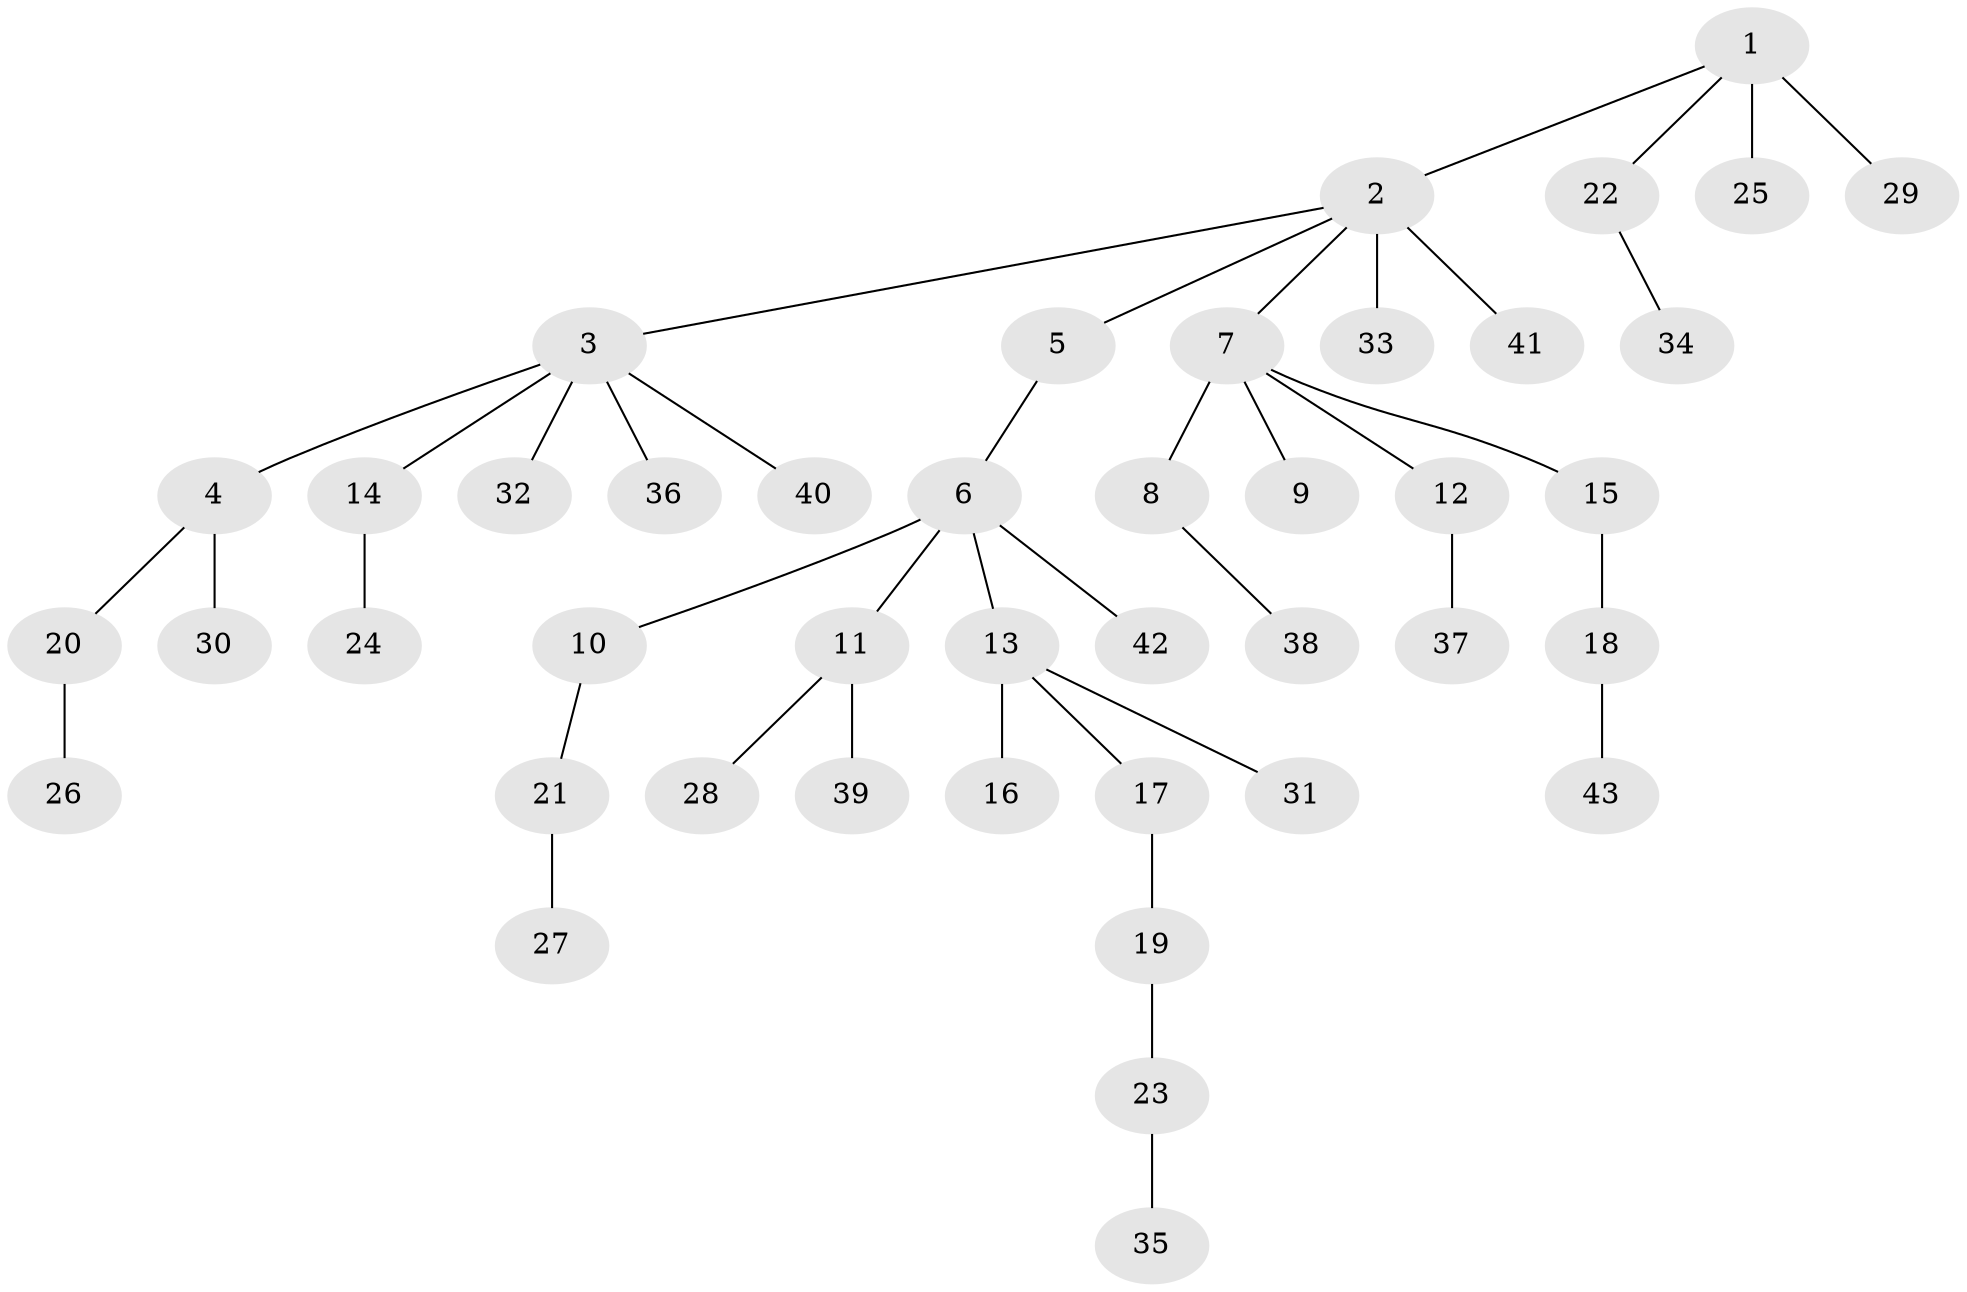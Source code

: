 // original degree distribution, {4: 0.04878048780487805, 6: 0.036585365853658534, 7: 0.012195121951219513, 3: 0.13414634146341464, 8: 0.012195121951219513, 2: 0.21951219512195122, 1: 0.5365853658536586}
// Generated by graph-tools (version 1.1) at 2025/37/03/09/25 02:37:03]
// undirected, 43 vertices, 42 edges
graph export_dot {
graph [start="1"]
  node [color=gray90,style=filled];
  1;
  2;
  3;
  4;
  5;
  6;
  7;
  8;
  9;
  10;
  11;
  12;
  13;
  14;
  15;
  16;
  17;
  18;
  19;
  20;
  21;
  22;
  23;
  24;
  25;
  26;
  27;
  28;
  29;
  30;
  31;
  32;
  33;
  34;
  35;
  36;
  37;
  38;
  39;
  40;
  41;
  42;
  43;
  1 -- 2 [weight=1.0];
  1 -- 22 [weight=1.0];
  1 -- 25 [weight=3.0];
  1 -- 29 [weight=1.0];
  2 -- 3 [weight=1.0];
  2 -- 5 [weight=1.0];
  2 -- 7 [weight=1.0];
  2 -- 33 [weight=1.0];
  2 -- 41 [weight=2.0];
  3 -- 4 [weight=1.0];
  3 -- 14 [weight=1.0];
  3 -- 32 [weight=1.0];
  3 -- 36 [weight=1.0];
  3 -- 40 [weight=1.0];
  4 -- 20 [weight=1.0];
  4 -- 30 [weight=1.0];
  5 -- 6 [weight=1.0];
  6 -- 10 [weight=1.0];
  6 -- 11 [weight=3.0];
  6 -- 13 [weight=1.0];
  6 -- 42 [weight=1.0];
  7 -- 8 [weight=1.0];
  7 -- 9 [weight=1.0];
  7 -- 12 [weight=1.0];
  7 -- 15 [weight=1.0];
  8 -- 38 [weight=1.0];
  10 -- 21 [weight=1.0];
  11 -- 28 [weight=1.0];
  11 -- 39 [weight=1.0];
  12 -- 37 [weight=2.0];
  13 -- 16 [weight=1.0];
  13 -- 17 [weight=2.0];
  13 -- 31 [weight=1.0];
  14 -- 24 [weight=1.0];
  15 -- 18 [weight=1.0];
  17 -- 19 [weight=1.0];
  18 -- 43 [weight=1.0];
  19 -- 23 [weight=1.0];
  20 -- 26 [weight=1.0];
  21 -- 27 [weight=1.0];
  22 -- 34 [weight=1.0];
  23 -- 35 [weight=1.0];
}
